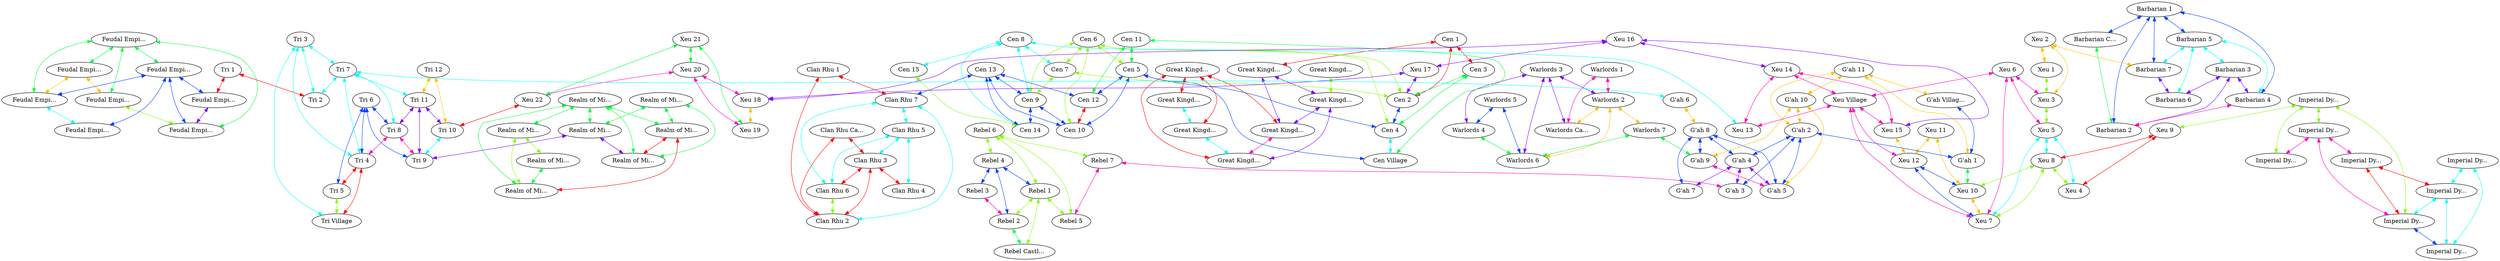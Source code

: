 graph x {
"Feudal Empire Castle" [pos="7.125,-0.875",label="Feudal Empi..."]
"Feudal Empire 1" [pos="6.18055555555556,-0.472222222222222",label="Feudal Empi..."]
"Feudal Empire 2" [pos="5.98611111111111,-0.875",label="Feudal Empi..."]
"Feudal Empire 3" [pos="6.56944444444444,-0.861111111111111",label="Feudal Empi..."]
"Feudal Empire 4" [pos="7.48611111111111,-1.23611111111111",label="Feudal Empi..."]
"Feudal Empire 5" [pos="6.93055555555556,-1.33333333333333",label="Feudal Empi..."]
"Feudal Empire 6" [pos="6.125,-1.40277777777778",label="Feudal Empi..."]
"Feudal Empire 7" [pos="6.48611111111111,-1.95833333333333",label="Feudal Empi..."]
"Rebel Castle" [pos="3.30555555555556,-4.36111111111111",label="Rebel Castl..."]
"Rebel 1" [pos="3.83333333333333,-4.09722222222222",label="Rebel 1"]
"Rebel 2" [pos="3.68055555555556,-4.63888888888889",label="Rebel 2"]
"Rebel 3" [pos="4.02777777777778,-5.19444444444444",label="Rebel 3"]
"Rebel 4" [pos="4.13888888888889,-4.69444444444444",label="Rebel 4"]
"Rebel 5" [pos="4.15277777777778,-3.44444444444444",label="Rebel 5"]
"Rebel 6" [pos="4.27777777777778,-4.09722222222222",label="Rebel 6"]
"Rebel 7" [pos="4.73611111111111,-4.23611111111111",label="Rebel 7"]
"Barbarian Castle" [pos="2.34722222222222,-7.54166666666667",label="Barbarian C..."]
"Barbarian 1" [pos="3.09722222222222,-7.68055555555556",label="Barbarian 1"]
"Barbarian 2" [pos="3.18055555555556,-7.13888888888889",label="Barbarian 2"]
"Barbarian 3" [pos="3.76388888888889,-6.79166666666667",label="Barbarian 3"]
"Barbarian 4" [pos="3.625,-7.22222222222222",label="Barbarian 4"]
"Barbarian 5" [pos="4.15277777777778,-7.31944444444444",label="Barbarian 5"]
"Barbarian 6" [pos="4.52777777777778,-7.09722222222222",label="Barbarian 6"]
"Barbarian 7" [pos="4.51388888888889,-7.63888888888889",label="Barbarian 7"]
"Realm of Might Castle" [pos="2.70833333333333,-0.513888888888889",label="Realm of Mi..."]
"Realm of Might 1" [pos="3.22222222222222,-0.472222222222222",label="Realm of Mi..."]
"Realm of Might 2" [pos="3.51388888888889,-0.958333333333333",label="Realm of Mi..."]
"Realm of Might 3" [pos="2.38888888888889,-1.59722222222222",label="Realm of Mi..."]
"Realm of Might 4" [pos="3.23611111111111,-1.375",label="Realm of Mi..."]
"Realm of Might 5" [pos="2.86111111111111,-1.61111111111111",label="Realm of Mi..."]
"Realm of Might 6" [pos="2.77777777777778,-2.05555555555556",label="Realm of Mi..."]
"Realm of Might 7" [pos="3.40277777777778,-1.93055555555556",label="Realm of Mi..."]
"Clan Rhu Castle" [pos="0.458333333333333,-7.52777777777778",label="Clan Rhu Ca..."]
"Clan Rhu 1" [pos="1.61111111111111,-7.69444444444444",label="Clan Rhu 1"]
"Clan Rhu 2" [pos="0.986111111111111,-7.55555555555556",label="Clan Rhu 2"]
"Clan Rhu 3" [pos="0.166666666666667,-7.13888888888889",label="Clan Rhu 3"]
"Clan Rhu 4" [pos="0.194444444444444,-6.75",label="Clan Rhu 4"]
"Clan Rhu 5" [pos="0.847222222222222,-6.84722222222222",label="Clan Rhu 5"]
"Clan Rhu 6" [pos="1.01388888888889,-7.16666666666667",label="Clan Rhu 6"]
"Clan Rhu 7" [pos="1.55555555555556,-7.02777777777778",label="Clan Rhu 7"]
"Imperial Dynasty Castle" [pos="7.27777777777778,-7.66666666666667",label="Imperial Dy..."]
"Imperial Dynasty 1" [pos="6.31944444444444,-7.73611111111111",label="Imperial Dy..."]
"Imperial Dynasty 2" [pos="6.40277777777778,-7.20833333333333",label="Imperial Dy..."]
"Imperial Dynasty 3" [pos="7.52777777777778,-6.70833333333333",label="Imperial Dy..."]
"Imperial Dynasty 4" [pos="6.72222222222222,-6.70833333333333",label="Imperial Dy..."]
"Imperial Dynasty 5" [pos="7.43055555555556,-5.97222222222222",label="Imperial Dy..."]
"Imperial Dynasty 6" [pos="7.36111111111111,-5.47222222222222",label="Imperial Dy..."]
"Imperial Dynasty 7" [pos="6.72222222222222,-6.04166666666667",label="Imperial Dy..."]
"Great Kingdom Castle" [pos="0.25,-3.31944444444444",label="Great Kingd..."]
"Great Kingdom 1" [pos="0.180555555555556,-3.75",label="Great Kingd..."]
"Great Kingdom 2" [pos="0.75,-3.18055555555556",label="Great Kingd..."]
"Great Kingdom 3" [pos="1.22222222222222,-2.68055555555556",label="Great Kingd..."]
"Great Kingdom 4" [pos="2.41666666666667,-2.5",label="Great Kingd..."]
"Great Kingdom 5" [pos="1.94444444444444,-2.79166666666667",label="Great Kingd..."]
"Great Kingdom 6" [pos="1.20833333333333,-3.31944444444444",label="Great Kingd..."]
"Great Kingdom 7" [pos="1.75,-3.29166666666667",label="Great Kingd..."]
"Warlords Castle" [pos="7.19444444444444,-4.27777777777778",label="Warlords Ca..."]
"Warlords 1" [pos="6.56944444444444,-4.04166666666667",label="Warlords 1"]
"Warlords 2" [pos="6.65277777777778,-3.63888888888889",label="Warlords 2"]
"Warlords 3" [pos="7.54166666666667,-3.40277777777778",label="Warlords 3"]
"Warlords 4" [pos="7.66666666666667,-2.97222222222222",label="Warlords 4"]
"Warlords 5" [pos="7.43055555555556,-2.38888888888889",label="Warlords 5"]
"Warlords 6" [pos="6.97222222222222,-2.84722222222222",label="Warlords 6"]
"Warlords 7" [pos="6.47222222222222,-3.13888888888889",label="Warlords 7"]
"Cen 1" [pos="1.5,-3.81944444444444",label="Cen 1"]
"Cen 2" [pos="1.31944444444444,-4.72222222222222",label="Cen 2"]
"Cen 3" [pos="1.01388888888889,-4.23611111111111",label="Cen 3"]
"Cen 4" [pos="0.222222222222222,-4.40277777777778",label="Cen 4"]
"Cen 5" [pos="0.75,-5.47222222222222",label="Cen 5"]
"Cen 6" [pos="1.04166666666667,-5.11111111111111",label="Cen 6"]
"Cen 7" [pos="1.75,-5.26388888888889",label="Cen 7"]
"Cen 8" [pos="2.72222222222222,-5.84722222222222",label="Cen 8"]
"Cen 9" [pos="1.72222222222222,-5.98611111111111",label="Cen 9"]
"Cen 10" [pos="1.125,-5.80555555555556",label="Cen 10"]
"Cen 11" [pos="0.277777777777778,-6.30555555555556",label="Cen 11"]
"Cen 12" [pos="0.902777777777778,-6.40277777777778",label="Cen 12"]
"Cen 13" [pos="1.40277777777778,-6.61111111111111",label="Cen 13"]
"Cen 14" [pos="2.45833333333333,-6.45833333333333",label="Cen 14"]
"Cen 15" [pos="2.86111111111111,-6.76388888888889",label="Cen 15"]
"Xeu 1" [pos="5.75,-7.72222222222222",label="Xeu 1"]
"Xeu 2" [pos="5.125,-7.73611111111111",label="Xeu 2"]
"Xeu 3" [pos="5.09722222222222,-7.25",label="Xeu 3"]
"Xeu 4" [pos="6.06944444444444,-6.66666666666667",label="Xeu 4"]
"Xeu 5" [pos="5.51388888888889,-6.54166666666667",label="Xeu 5"]
"Xeu 6" [pos="4.98611111111111,-6.55555555555556",label="Xeu 6"]
"Xeu 7" [pos="5.09722222222222,-5.98611111111111",label="Xeu 7"]
"Xeu 8" [pos="5.93055555555556,-5.83333333333333",label="Xeu 8"]
"Xeu 9" [pos="6.18055555555556,-6.05555555555556",label="Xeu 9"]
"Xeu 10" [pos="5.625,-5.41666666666667",label="Xeu 10"]
"Xeu 11" [pos="4.73611111111111,-4.91666666666667",label="Xeu 11"]
"Xeu 12" [pos="4.59722222222222,-5.54166666666667",label="Xeu 12"]
"Xeu 13" [pos="3.52777777777778,-6.33333333333333",label="Xeu 13"]
"Xeu 14" [pos="3.47222222222222,-5.81944444444444",label="Xeu 14"]
"Xeu 15" [pos="3.88888888888889,-5.54166666666667",label="Xeu 15"]
"Xeu 16" [pos="3.09722222222222,-4.80555555555556",label="Xeu 16"]
"Xeu 17" [pos="2.31944444444444,-4.72222222222222",label="Xeu 17"]
"Xeu 18" [pos="2.11111111111111,-4.15277777777778",label="Xeu 18"]
"Xeu 19" [pos="2.38888888888889,-3.43055555555556",label="Xeu 19"]
"Xeu 20" [pos="3.09722222222222,-3.44444444444444",label="Xeu 20"]
"Xeu 21" [pos="2.81944444444444,-3.06944444444444",label="Xeu 21"]
"Xeu 22" [pos="3.16666666666667,-2.61111111111111",label="Xeu 22"]
"Tri 1" [pos="5.88888888888889,-1.98611111111111",label="Tri 1"]
"Tri 2" [pos="5.44444444444444,-1.58333333333333",label="Tri 2"]
"Tri 3" [pos="5.09722222222222,-1.02777777777778",label="Tri 3"]
"Tri 4" [pos="4.51388888888889,-0.930555555555556",label="Tri 4"]
"Tri 5" [pos="3.98611111111111,-0.5",label="Tri 5"]
"Tri 6" [pos="4.05555555555556,-1.06944444444444",label="Tri 6"]
"Tri 7" [pos="4.69444444444444,-1.79166666666667",label="Tri 7"]
"Tri 8" [pos="4.09722222222222,-1.65277777777778",label="Tri 8"]
"Tri 9" [pos="3.73611111111111,-1.56944444444444",label="Tri 9"]
"Tri 10" [pos="4.13888888888889,-2.52777777777778",label="Tri 10"]
"Tri 11" [pos="4.43055555555556,-2.13888888888889",label="Tri 11"]
"Tri 12" [pos="4.51388888888889,-3",label="Tri 12"]
"G'ah 1" [pos="6.02777777777778,-4.79166666666667",label="G'ah 1"]
"G'ah 2" [pos="5.76388888888889,-4.47222222222222",label="G'ah 2"]
"G'ah 3" [pos="5.11111111111111,-4.45833333333333",label="G'ah 3"]
"G'ah 4" [pos="5.44444444444444,-4.02777777777778",label="G'ah 4"]
"G'ah 5" [pos="5.76388888888889,-3.83333333333333",label="G'ah 5"]
"G'ah 7" [pos="4.94444444444444,-3.54166666666667",label="G'ah 7"]
"G'ah 8" [pos="5.40277777777778,-3.04166666666667",label="G'ah 8"]
"G'ah 6" [pos="5.04166666666667,-2.34722222222222",label="G'ah 6"]
"G'ah 9" [pos="6,-3",label="G'ah 9"]
"G'ah 10" [pos="6.04166666666667,-4.02777777777778",label="G'ah 10"]
"G'ah 11" [pos="6.48611111111111,-4.72222222222222",label="G'ah 11"]
"G'ah Village" [pos="6.84722222222222,-5.30555555555556",label="G'ah Villag..."]
"Tri Village" [pos="5.16666666666667,-0.430555555555556",label="Tri Village"]
"Cen Village" [pos="0.25,-5.51388888888889",label="Cen Village"]
"Xeu Village" [pos="4.52777777777778,-6.23611111111111",label="Xeu Village"]
"Tri 12" -- "Tri 10" [dir="both",color="0.125,1,1"]
"Tri 12" -- "Tri 11" [dir="both",color="0.125,1,1"]
"Imperial Dynasty 7" -- "Imperial Dynasty 6" [dir="both",color="0.25,1,1"]
"Imperial Dynasty 7" -- "Xeu 9" [dir="both",color="0.25,1,1"]
"Imperial Dynasty 7" -- "Imperial Dynasty 4" [dir="both",color="0.25,1,1"]
"Imperial Dynasty 7" -- "Imperial Dynasty 5" [dir="both",color="0.25,1,1"]
"Feudal Empire 3" -- "Feudal Empire 2" [dir="both",color="0.375,1,1"]
"Feudal Empire 3" -- "Feudal Empire 5" [dir="both",color="0.375,1,1"]
"Feudal Empire 3" -- "Feudal Empire 1" [dir="both",color="0.375,1,1"]
"Feudal Empire 3" -- "Feudal Empire 6" [dir="both",color="0.375,1,1"]
"Feudal Empire 3" -- "Feudal Empire Castle" [dir="both",color="0.375,1,1"]
"Tri 3" -- "Tri Village" [dir="both",color="0.5,1,1"]
"Tri 3" -- "Tri 2" [dir="both",color="0.5,1,1"]
"Tri 3" -- "Tri 7" [dir="both",color="0.5,1,1"]
"Tri 3" -- "Tri 4" [dir="both",color="0.5,1,1"]
"Barbarian 1" -- "Barbarian 5" [dir="both",color="0.625,1,1"]
"Barbarian 1" -- "Barbarian 2" [dir="both",color="0.625,1,1"]
"Barbarian 1" -- "Barbarian Castle" [dir="both",color="0.625,1,1"]
"Barbarian 1" -- "Barbarian 4" [dir="both",color="0.625,1,1"]
"Barbarian 1" -- "Barbarian 7" [dir="both",color="0.625,1,1"]
"Warlords 3" -- "Warlords 6" [dir="both",color="0.75,1,1"]
"Warlords 3" -- "Warlords 2" [dir="both",color="0.75,1,1"]
"Warlords 3" -- "Warlords Castle" [dir="both",color="0.75,1,1"]
"Warlords 3" -- "Warlords 4" [dir="both",color="0.75,1,1"]
"Xeu 6" -- "Xeu 3" [dir="both",color="0.875,1,1"]
"Xeu 6" -- "Xeu 5" [dir="both",color="0.875,1,1"]
"Xeu 6" -- "Xeu Village" [dir="both",color="0.875,1,1"]
"Xeu 6" -- "Xeu 7" [dir="both",color="0.875,1,1"]
"Clan Rhu Castle" -- "Clan Rhu 3" [dir="both",color="1,1,1"]
"Clan Rhu Castle" -- "Clan Rhu 2" [dir="both",color="1,1,1"]
"G'ah 11" -- "G'ah 2" [dir="both",color="0.125,1,1"]
"G'ah 11" -- "G'ah Village" [dir="both",color="0.125,1,1"]
"G'ah 11" -- "G'ah 10" [dir="both",color="0.125,1,1"]
"G'ah 11" -- "G'ah 1" [dir="both",color="0.125,1,1"]
"Rebel 6" -- "Rebel 5" [dir="both",color="0.25,1,1"]
"Rebel 6" -- "Rebel 7" [dir="both",color="0.25,1,1"]
"Rebel 6" -- "Rebel 4" [dir="both",color="0.25,1,1"]
"Rebel 6" -- "Rebel 1" [dir="both",color="0.25,1,1"]
"Realm of Might 4" -- "Realm of Might 2" [dir="both",color="0.375,1,1"]
"Realm of Might 4" -- "Realm of Might 5" [dir="both",color="0.375,1,1"]
"Realm of Might 4" -- "Realm of Might 3" [dir="both",color="0.375,1,1"]
"Realm of Might 4" -- "Realm of Might Castle" [dir="both",color="0.375,1,1"]
"Realm of Might 4" -- "Realm of Might 7" [dir="both",color="0.375,1,1"]
"Imperial Dynasty 1" -- "Imperial Dynasty 2" [dir="both",color="0.5,1,1"]
"Imperial Dynasty 1" -- "Imperial Dynasty Castle" [dir="both",color="0.5,1,1"]
"Feudal Empire 5" -- "Feudal Empire 4" [dir="both",color="0.625,1,1"]
"Feudal Empire 5" -- "Feudal Empire 7" [dir="both",color="0.625,1,1"]
"Feudal Empire 5" -- "Feudal Empire 6" [dir="both",color="0.625,1,1"]
"Feudal Empire 5" -- "Feudal Empire Castle" [dir="both",color="0.625,1,1"]
"Xeu 16" -- "Xeu 18" [dir="both",color="0.75,1,1"]
"Xeu 16" -- "Xeu 15" [dir="both",color="0.75,1,1"]
"Xeu 16" -- "Xeu 17" [dir="both",color="0.75,1,1"]
"Xeu 16" -- "Xeu 14" [dir="both",color="0.75,1,1"]
"Warlords 1" -- "Warlords 2" [dir="both",color="0.875,1,1"]
"Warlords 1" -- "Warlords Castle" [dir="both",color="0.875,1,1"]
"Tri 1" -- "Tri 2" [dir="both",color="1,1,1"]
"Tri 1" -- "Feudal Empire 7" [dir="both",color="1,1,1"]
"Xeu 2" -- "Xeu 3" [dir="both",color="0.125,1,1"]
"Xeu 2" -- "Xeu 1" [dir="both",color="0.125,1,1"]
"Xeu 2" -- "Barbarian 7" [dir="both",color="0.125,1,1"]
"Cen 6" -- "Cen 2" [dir="both",color="0.25,1,1"]
"Cen 6" -- "Cen 9" [dir="both",color="0.25,1,1"]
"Cen 6" -- "Cen 4" [dir="both",color="0.25,1,1"]
"Cen 6" -- "Cen 7" [dir="both",color="0.25,1,1"]
"Cen 6" -- "Cen 10" [dir="both",color="0.25,1,1"]
"Cen 6" -- "Cen 5" [dir="both",color="0.25,1,1"]
"Realm of Might 6" -- "Realm of Might 5" [dir="both",color="0.375,1,1"]
"Realm of Might 6" -- "Realm of Might 3" [dir="both",color="0.375,1,1"]
"Realm of Might 6" -- "Realm of Might 7" [dir="both",color="0.375,1,1"]
"Cen 8" -- "Cen 15" [dir="both",color="0.5,1,1"]
"Cen 8" -- "Cen 9" [dir="both",color="0.5,1,1"]
"Cen 8" -- "Cen 7" [dir="both",color="0.5,1,1"]
"Cen 8" -- "Xeu 13" [dir="both",color="0.5,1,1"]
"Cen 8" -- "Cen 14" [dir="both",color="0.5,1,1"]
"Rebel 4" -- "Rebel 3" [dir="both",color="0.625,1,1"]
"Rebel 4" -- "Rebel 2" [dir="both",color="0.625,1,1"]
"Rebel 4" -- "Rebel 1" [dir="both",color="0.625,1,1"]
"Xeu 17" -- "Xeu 18" [dir="both",color="0.75,1,1"]
"Xeu 17" -- "Cen 2" [dir="both",color="0.75,1,1"]
"Rebel 3" -- "Rebel 2" [dir="both",color="0.875,1,1"]
"Cen 1" -- "Cen 2" [dir="both",color="1,1,1"]
"Cen 1" -- "Cen 3" [dir="both",color="1,1,1"]
"Cen 1" -- "Great Kingdom 7" [dir="both",color="1,1,1"]
"Feudal Empire 1" -- "Feudal Empire 2" [dir="both",color="0.125,1,1"]
"Feudal Empire 1" -- "Feudal Empire Castle" [dir="both",color="0.125,1,1"]
"Rebel 1" -- "Rebel Castle" [dir="both",color="0.25,1,1"]
"Rebel 1" -- "Rebel 5" [dir="both",color="0.25,1,1"]
"Rebel 1" -- "Rebel 2" [dir="both",color="0.25,1,1"]
"Rebel 2" -- "Rebel Castle" [dir="both",color="0.375,1,1"]
"Tri 7" -- "Tri 2" [dir="both",color="0.5,1,1"]
"Tri 7" -- "Tri 8" [dir="both",color="0.5,1,1"]
"Tri 7" -- "G'ah 6" [dir="both",color="0.5,1,1"]
"Tri 7" -- "Tri 11" [dir="both",color="0.5,1,1"]
"Tri 7" -- "Tri 4" [dir="both",color="0.5,1,1"]
"Warlords 5" -- "Warlords 6" [dir="both",color="0.625,1,1"]
"Warlords 5" -- "Warlords 4" [dir="both",color="0.625,1,1"]
"Tri 11" -- "Tri 9" [dir="both",color="0.75,1,1"]
"Tri 11" -- "Tri 10" [dir="both",color="0.75,1,1"]
"Tri 11" -- "Tri 8" [dir="both",color="0.75,1,1"]
"Xeu 14" -- "Xeu 15" [dir="both",color="0.875,1,1"]
"Xeu 14" -- "Xeu 13" [dir="both",color="0.875,1,1"]
"Xeu 14" -- "Xeu Village" [dir="both",color="0.875,1,1"]
"Realm of Might 3" -- "Realm of Might 5" [dir="both",color="1,1,1"]
"Realm of Might 3" -- "Realm of Might Castle" [dir="both",color="1,1,1"]
"G'ah 6" -- "G'ah 8" [dir="both",color="0.125,1,1"]
"Xeu 1" -- "Xeu 3" [dir="both",color="0.25,1,1"]
"Xeu 21" -- "Xeu 19" [dir="both",color="0.375,1,1"]
"Xeu 21" -- "Xeu 22" [dir="both",color="0.375,1,1"]
"Xeu 21" -- "Xeu 20" [dir="both",color="0.375,1,1"]
"Feudal Empire Castle" -- "Feudal Empire 4" [dir="both",color="0.5,1,1"]
"G'ah 8" -- "G'ah 9" [dir="both",color="0.625,1,1"]
"G'ah 8" -- "G'ah 4" [dir="both",color="0.625,1,1"]
"G'ah 8" -- "G'ah 7" [dir="both",color="0.625,1,1"]
"G'ah 8" -- "G'ah 5" [dir="both",color="0.625,1,1"]
"Feudal Empire 7" -- "Feudal Empire 6" [dir="both",color="0.75,1,1"]
"Imperial Dynasty 5" -- "Imperial Dynasty 3" [dir="both",color="0.875,1,1"]
"Imperial Dynasty 5" -- "Imperial Dynasty 6" [dir="both",color="0.875,1,1"]
"Imperial Dynasty 5" -- "Imperial Dynasty 4" [dir="both",color="0.875,1,1"]
"Clan Rhu 1" -- "Clan Rhu 7" [dir="both",color="1,1,1"]
"Clan Rhu 1" -- "Clan Rhu 2" [dir="both",color="1,1,1"]
"Feudal Empire 2" -- "Feudal Empire 6" [dir="both",color="0.25,1,1"]
"Cen 11" -- "Cen 12" [dir="both",color="0.375,1,1"]
"Cen 11" -- "Cen Village" [dir="both",color="0.375,1,1"]
"Cen 11" -- "Cen 5" [dir="both",color="0.375,1,1"]
"Barbarian 5" -- "Barbarian 3" [dir="both",color="0.5,1,1"]
"Barbarian 5" -- "Barbarian 7" [dir="both",color="0.5,1,1"]
"Barbarian 5" -- "Barbarian 4" [dir="both",color="0.5,1,1"]
"Barbarian 5" -- "Barbarian 6" [dir="both",color="0.5,1,1"]
"Tri 6" -- "Tri 9" [dir="both",color="0.625,1,1"]
"Tri 6" -- "Tri 5" [dir="both",color="0.625,1,1"]
"Tri 6" -- "Tri 8" [dir="both",color="0.625,1,1"]
"Tri 6" -- "Tri 4" [dir="both",color="0.625,1,1"]
"Barbarian 3" -- "Barbarian 2" [dir="both",color="0.75,1,1"]
"Barbarian 3" -- "Barbarian 4" [dir="both",color="0.75,1,1"]
"Barbarian 3" -- "Barbarian 6" [dir="both",color="0.75,1,1"]
"Tri 8" -- "Tri 9" [dir="both",color="0.875,1,1"]
"Tri 8" -- "Tri 4" [dir="both",color="0.875,1,1"]
"Great Kingdom 2" -- "Great Kingdom 1" [dir="both",color="1,1,1"]
"Great Kingdom 2" -- "Great Kingdom Castle" [dir="both",color="1,1,1"]
"Great Kingdom 2" -- "Great Kingdom 6" [dir="both",color="1,1,1"]
"Great Kingdom 2" -- "Great Kingdom 3" [dir="both",color="1,1,1"]
"Xeu 11" -- "Xeu 10" [dir="both",color="0.125,1,1"]
"Xeu 11" -- "Xeu 12" [dir="both",color="0.125,1,1"]
"Great Kingdom 4" -- "Great Kingdom 5" [dir="both",color="0.25,1,1"]
"Great Kingdom 1" -- "Great Kingdom Castle" [dir="both",color="0.5,1,1"]
"Cen 13" -- "Cen 12" [dir="both",color="0.625,1,1"]
"Cen 13" -- "Clan Rhu 7" [dir="both",color="0.625,1,1"]
"Cen 13" -- "Cen 9" [dir="both",color="0.625,1,1"]
"Cen 13" -- "Cen 14" [dir="both",color="0.625,1,1"]
"Cen 13" -- "Cen 10" [dir="both",color="0.625,1,1"]
"Great Kingdom 7" -- "Great Kingdom 6" [dir="both",color="0.75,1,1"]
"Great Kingdom 7" -- "Great Kingdom 5" [dir="both",color="0.75,1,1"]
"Xeu Village" -- "Xeu 15" [dir="both",color="0.875,1,1"]
"Xeu Village" -- "Xeu 13" [dir="both",color="0.875,1,1"]
"Xeu Village" -- "Xeu 7" [dir="both",color="0.875,1,1"]
"Xeu Village" -- "Xeu 12" [dir="both",color="0.875,1,1"]
"Xeu 9" -- "Xeu 4" [dir="both",color="1,1,1"]
"Xeu 9" -- "Xeu 8" [dir="both",color="1,1,1"]
"G'ah 10" -- "G'ah 9" [dir="both",color="0.125,1,1"]
"G'ah 10" -- "G'ah 2" [dir="both",color="0.125,1,1"]
"G'ah 10" -- "G'ah 5" [dir="both",color="0.125,1,1"]
"Realm of Might 2" -- "Realm of Might Castle" [dir="both",color="0.25,1,1"]
"Realm of Might 2" -- "Realm of Might 1" [dir="both",color="0.25,1,1"]
"Cen 3" -- "Cen 2" [dir="both",color="0.375,1,1"]
"Cen 3" -- "Cen 4" [dir="both",color="0.375,1,1"]
"Clan Rhu 7" -- "Clan Rhu 6" [dir="both",color="0.5,1,1"]
"Clan Rhu 7" -- "Clan Rhu 2" [dir="both",color="0.5,1,1"]
"Clan Rhu 7" -- "Clan Rhu 5" [dir="both",color="0.5,1,1"]
"G'ah 2" -- "G'ah 4" [dir="both",color="0.625,1,1"]
"G'ah 2" -- "G'ah 3" [dir="both",color="0.625,1,1"]
"G'ah 2" -- "G'ah 5" [dir="both",color="0.625,1,1"]
"G'ah 2" -- "G'ah 1" [dir="both",color="0.625,1,1"]
"Great Kingdom 5" -- "Great Kingdom 6" [dir="both",color="0.75,1,1"]
"Great Kingdom 5" -- "Great Kingdom 3" [dir="both",color="0.75,1,1"]
"Xeu 20" -- "Xeu 18" [dir="both",color="0.875,1,1"]
"Xeu 20" -- "Xeu 19" [dir="both",color="0.875,1,1"]
"Xeu 20" -- "Xeu 22" [dir="both",color="0.875,1,1"]
"Imperial Dynasty 3" -- "Imperial Dynasty 4" [dir="both",color="1,1,1"]
"Imperial Dynasty 3" -- "Imperial Dynasty Castle" [dir="both",color="1,1,1"]
"Xeu 15" -- "Xeu 12" [dir="both",color="0.125,1,1"]
"Xeu 3" -- "Xeu 5" [dir="both",color="0.25,1,1"]
"Realm of Might 1" -- "Realm of Might Castle" [dir="both",color="0.375,1,1"]
"Clan Rhu 5" -- "Clan Rhu 4" [dir="both",color="0.5,1,1"]
"Clan Rhu 5" -- "Clan Rhu 3" [dir="both",color="0.5,1,1"]
"Clan Rhu 5" -- "Clan Rhu 6" [dir="both",color="0.5,1,1"]
"G'ah Village" -- "G'ah 1" [dir="both",color="0.625,1,1"]
"Realm of Might 7" -- "Tri 9" [dir="both",color="0.75,1,1"]
"Realm of Might 7" -- "Realm of Might 5" [dir="both",color="0.75,1,1"]
"Great Kingdom 6" -- "Great Kingdom 3" [dir="both",color="0.875,1,1"]
"Tri 4" -- "Tri Village" [dir="both",color="1,1,1"]
"Tri 4" -- "Tri 5" [dir="both",color="1,1,1"]
"Cen 15" -- "Cen 14" [dir="both",color="0.25,1,1"]
"Barbarian Castle" -- "Barbarian 2" [dir="both",color="0.375,1,1"]
"Xeu 5" -- "Xeu 4" [dir="both",color="0.5,1,1"]
"Xeu 5" -- "Xeu 7" [dir="both",color="0.5,1,1"]
"Xeu 5" -- "Xeu 8" [dir="both",color="0.5,1,1"]
"Cen 5" -- "Cen 12" [dir="both",color="0.625,1,1"]
"Cen 5" -- "Cen 4" [dir="both",color="0.625,1,1"]
"Cen 5" -- "Cen 10" [dir="both",color="0.625,1,1"]
"Cen 5" -- "Cen Village" [dir="both",color="0.625,1,1"]
"G'ah 4" -- "G'ah 7" [dir="both",color="0.75,1,1"]
"G'ah 4" -- "G'ah 3" [dir="both",color="0.75,1,1"]
"G'ah 4" -- "G'ah 5" [dir="both",color="0.75,1,1"]
"Rebel 7" -- "Rebel 5" [dir="both",color="0.875,1,1"]
"Rebel 7" -- "G'ah 3" [dir="both",color="0.875,1,1"]
"Clan Rhu 3" -- "Clan Rhu 4" [dir="both",color="1,1,1"]
"Clan Rhu 3" -- "Clan Rhu 6" [dir="both",color="1,1,1"]
"Clan Rhu 3" -- "Clan Rhu 2" [dir="both",color="1,1,1"]
"Xeu 18" -- "Xeu 19" [dir="both",color="0.125,1,1"]
"Cen 7" -- "Cen 2" [dir="both",color="0.25,1,1"]
"Cen 7" -- "Cen 9" [dir="both",color="0.25,1,1"]
"Warlords 4" -- "Warlords 6" [dir="both",color="0.375,1,1"]
"Cen 2" -- "Cen 4" [dir="both",color="0.625,1,1"]
"Barbarian 7" -- "Barbarian 6" [dir="both",color="0.75,1,1"]
"Barbarian 4" -- "Barbarian 2" [dir="both",color="0.875,1,1"]
"Xeu 22" -- "Tri 10" [dir="both",color="1,1,1"]
"Xeu 8" -- "Xeu 4" [dir="both",color="0.25,1,1"]
"Xeu 8" -- "Xeu 10" [dir="both",color="0.25,1,1"]
"Xeu 8" -- "Xeu 7" [dir="both",color="0.25,1,1"]
"G'ah 1" -- "Xeu 10" [dir="both",color="0.375,1,1"]
"Great Kingdom Castle" -- "Great Kingdom 3" [dir="both",color="0.5,1,1"]
"Cen 9" -- "Cen 14" [dir="both",color="0.625,1,1"]
"Cen 9" -- "Cen 10" [dir="both",color="0.625,1,1"]
"Cen 12" -- "Cen 10" [dir="both",color="1,1,1"]
"Warlords 2" -- "Warlords 6" [dir="both",color="0.125,1,1"]
"Warlords 2" -- "Warlords Castle" [dir="both",color="0.125,1,1"]
"Warlords 2" -- "Warlords 7" [dir="both",color="0.125,1,1"]
"Tri 5" -- "Tri Village" [dir="both",color="0.25,1,1"]
"Warlords 7" -- "G'ah 9" [dir="both",color="0.375,1,1"]
"Warlords 7" -- "Warlords 6" [dir="both",color="0.375,1,1"]
"Imperial Dynasty Castle" -- "Imperial Dynasty 4" [dir="both",color="0.5,1,1"]
"Imperial Dynasty Castle" -- "Imperial Dynasty 2" [dir="both",color="0.5,1,1"]
"Xeu 12" -- "Xeu 10" [dir="both",color="0.625,1,1"]
"Xeu 12" -- "Xeu 7" [dir="both",color="0.625,1,1"]
"Clan Rhu 6" -- "Clan Rhu 2" [dir="both",color="0.25,1,1"]
"Tri 10" -- "Tri 9" [dir="both",color="0.5,1,1"]
"Imperial Dynasty 4" -- "Imperial Dynasty 2" [dir="both",color="0.625,1,1"]
"G'ah 9" -- "G'ah 5" [dir="both",color="0.875,1,1"]
"Xeu 10" -- "Xeu 7" [dir="both",color="0.125,1,1"]
"Cen 4" -- "Cen Village" [dir="both",color="0.5,1,1"]
}
